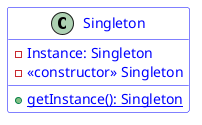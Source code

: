 @startuml
class Singleton #white;line:blue;text:blue {
 -Instance: Singleton
 -<<constructor>> Singleton
 +{static} getInstance(): Singleton
}
@enduml